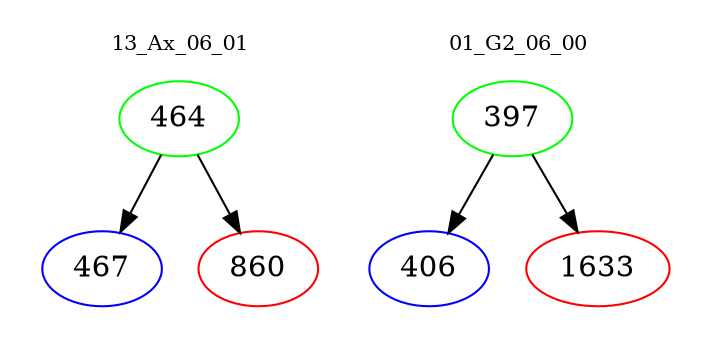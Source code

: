 digraph{
subgraph cluster_0 {
color = white
label = "13_Ax_06_01";
fontsize=10;
T0_464 [label="464", color="green"]
T0_464 -> T0_467 [color="black"]
T0_467 [label="467", color="blue"]
T0_464 -> T0_860 [color="black"]
T0_860 [label="860", color="red"]
}
subgraph cluster_1 {
color = white
label = "01_G2_06_00";
fontsize=10;
T1_397 [label="397", color="green"]
T1_397 -> T1_406 [color="black"]
T1_406 [label="406", color="blue"]
T1_397 -> T1_1633 [color="black"]
T1_1633 [label="1633", color="red"]
}
}
